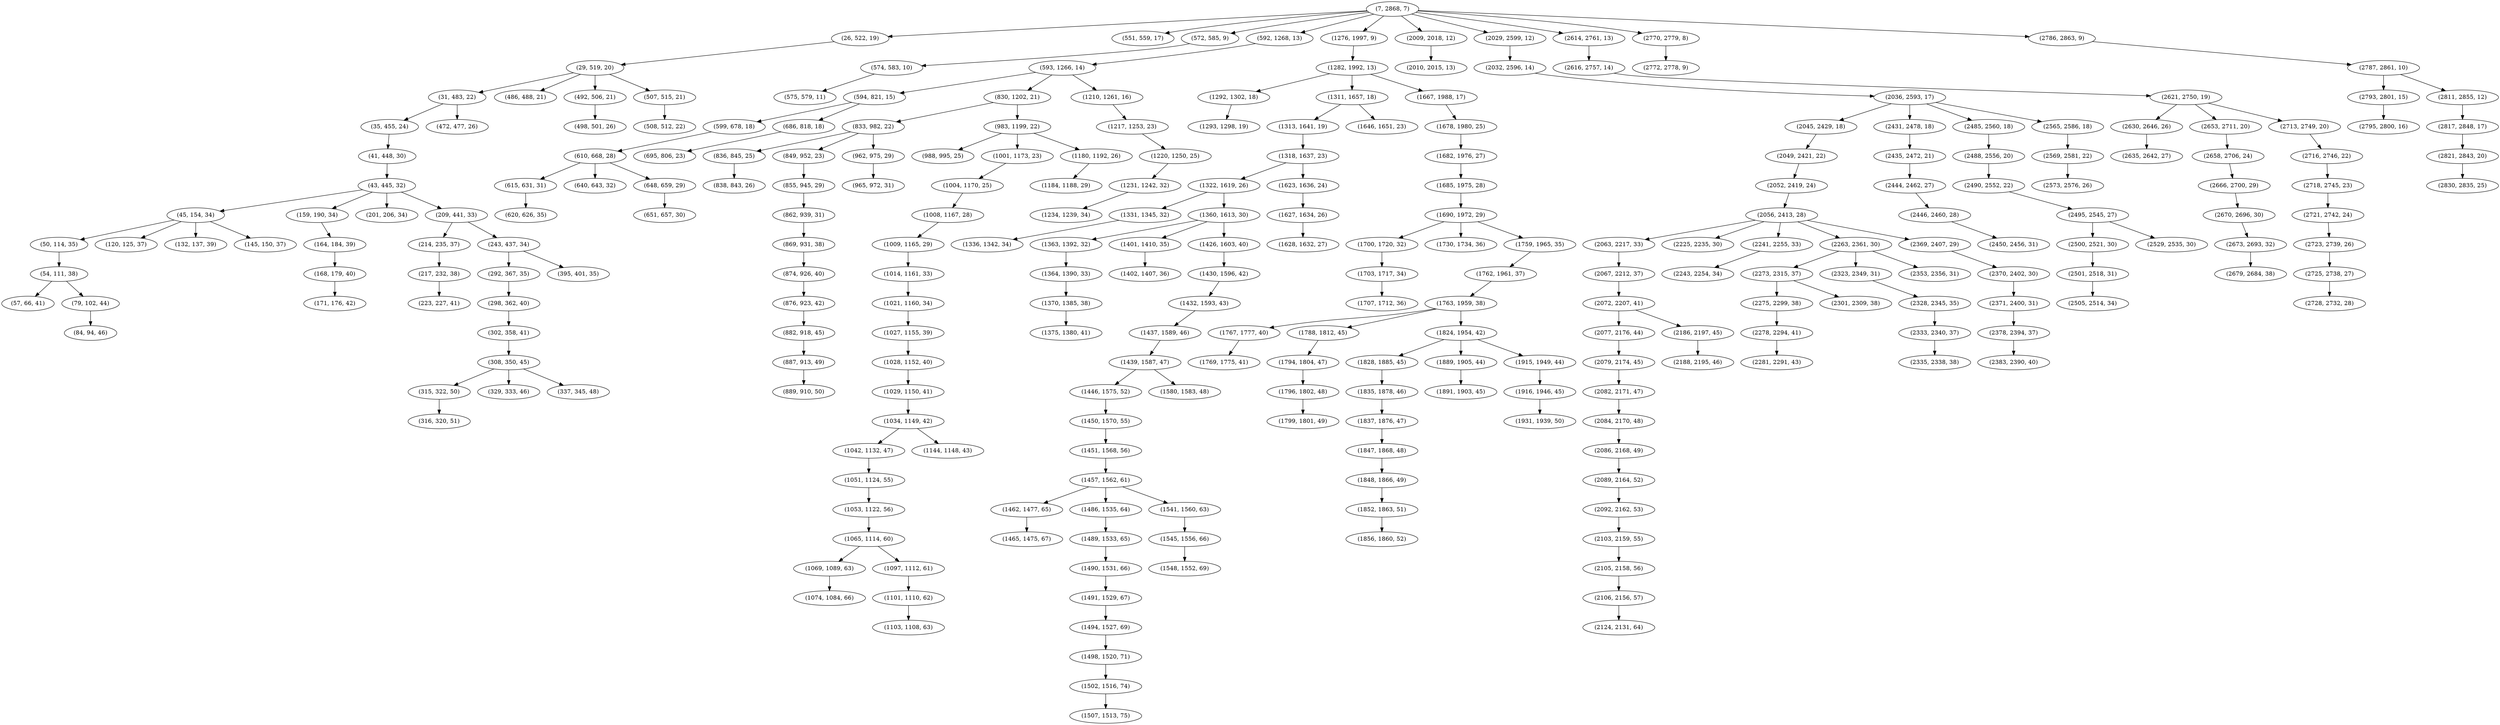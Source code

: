 digraph tree {
    "(7, 2868, 7)";
    "(26, 522, 19)";
    "(29, 519, 20)";
    "(31, 483, 22)";
    "(35, 455, 24)";
    "(41, 448, 30)";
    "(43, 445, 32)";
    "(45, 154, 34)";
    "(50, 114, 35)";
    "(54, 111, 38)";
    "(57, 66, 41)";
    "(79, 102, 44)";
    "(84, 94, 46)";
    "(120, 125, 37)";
    "(132, 137, 39)";
    "(145, 150, 37)";
    "(159, 190, 34)";
    "(164, 184, 39)";
    "(168, 179, 40)";
    "(171, 176, 42)";
    "(201, 206, 34)";
    "(209, 441, 33)";
    "(214, 235, 37)";
    "(217, 232, 38)";
    "(223, 227, 41)";
    "(243, 437, 34)";
    "(292, 367, 35)";
    "(298, 362, 40)";
    "(302, 358, 41)";
    "(308, 350, 45)";
    "(315, 322, 50)";
    "(316, 320, 51)";
    "(329, 333, 46)";
    "(337, 345, 48)";
    "(395, 401, 35)";
    "(472, 477, 26)";
    "(486, 488, 21)";
    "(492, 506, 21)";
    "(498, 501, 26)";
    "(507, 515, 21)";
    "(508, 512, 22)";
    "(551, 559, 17)";
    "(572, 585, 9)";
    "(574, 583, 10)";
    "(575, 579, 11)";
    "(592, 1268, 13)";
    "(593, 1266, 14)";
    "(594, 821, 15)";
    "(599, 678, 18)";
    "(610, 668, 28)";
    "(615, 631, 31)";
    "(620, 626, 35)";
    "(640, 643, 32)";
    "(648, 659, 29)";
    "(651, 657, 30)";
    "(686, 818, 18)";
    "(695, 806, 23)";
    "(830, 1202, 21)";
    "(833, 982, 22)";
    "(836, 845, 25)";
    "(838, 843, 26)";
    "(849, 952, 23)";
    "(855, 945, 29)";
    "(862, 939, 31)";
    "(869, 931, 38)";
    "(874, 926, 40)";
    "(876, 923, 42)";
    "(882, 918, 45)";
    "(887, 913, 49)";
    "(889, 910, 50)";
    "(962, 975, 29)";
    "(965, 972, 31)";
    "(983, 1199, 22)";
    "(988, 995, 25)";
    "(1001, 1173, 23)";
    "(1004, 1170, 25)";
    "(1008, 1167, 28)";
    "(1009, 1165, 29)";
    "(1014, 1161, 33)";
    "(1021, 1160, 34)";
    "(1027, 1155, 39)";
    "(1028, 1152, 40)";
    "(1029, 1150, 41)";
    "(1034, 1149, 42)";
    "(1042, 1132, 47)";
    "(1051, 1124, 55)";
    "(1053, 1122, 56)";
    "(1065, 1114, 60)";
    "(1069, 1089, 63)";
    "(1074, 1084, 66)";
    "(1097, 1112, 61)";
    "(1101, 1110, 62)";
    "(1103, 1108, 63)";
    "(1144, 1148, 43)";
    "(1180, 1192, 26)";
    "(1184, 1188, 29)";
    "(1210, 1261, 16)";
    "(1217, 1253, 23)";
    "(1220, 1250, 25)";
    "(1231, 1242, 32)";
    "(1234, 1239, 34)";
    "(1276, 1997, 9)";
    "(1282, 1992, 13)";
    "(1292, 1302, 18)";
    "(1293, 1298, 19)";
    "(1311, 1657, 18)";
    "(1313, 1641, 19)";
    "(1318, 1637, 23)";
    "(1322, 1619, 26)";
    "(1331, 1345, 32)";
    "(1336, 1342, 34)";
    "(1360, 1613, 30)";
    "(1363, 1392, 32)";
    "(1364, 1390, 33)";
    "(1370, 1385, 38)";
    "(1375, 1380, 41)";
    "(1401, 1410, 35)";
    "(1402, 1407, 36)";
    "(1426, 1603, 40)";
    "(1430, 1596, 42)";
    "(1432, 1593, 43)";
    "(1437, 1589, 46)";
    "(1439, 1587, 47)";
    "(1446, 1575, 52)";
    "(1450, 1570, 55)";
    "(1451, 1568, 56)";
    "(1457, 1562, 61)";
    "(1462, 1477, 65)";
    "(1465, 1475, 67)";
    "(1486, 1535, 64)";
    "(1489, 1533, 65)";
    "(1490, 1531, 66)";
    "(1491, 1529, 67)";
    "(1494, 1527, 69)";
    "(1498, 1520, 71)";
    "(1502, 1516, 74)";
    "(1507, 1513, 75)";
    "(1541, 1560, 63)";
    "(1545, 1556, 66)";
    "(1548, 1552, 69)";
    "(1580, 1583, 48)";
    "(1623, 1636, 24)";
    "(1627, 1634, 26)";
    "(1628, 1632, 27)";
    "(1646, 1651, 23)";
    "(1667, 1988, 17)";
    "(1678, 1980, 25)";
    "(1682, 1976, 27)";
    "(1685, 1975, 28)";
    "(1690, 1972, 29)";
    "(1700, 1720, 32)";
    "(1703, 1717, 34)";
    "(1707, 1712, 36)";
    "(1730, 1734, 36)";
    "(1759, 1965, 35)";
    "(1762, 1961, 37)";
    "(1763, 1959, 38)";
    "(1767, 1777, 40)";
    "(1769, 1775, 41)";
    "(1788, 1812, 45)";
    "(1794, 1804, 47)";
    "(1796, 1802, 48)";
    "(1799, 1801, 49)";
    "(1824, 1954, 42)";
    "(1828, 1885, 45)";
    "(1835, 1878, 46)";
    "(1837, 1876, 47)";
    "(1847, 1868, 48)";
    "(1848, 1866, 49)";
    "(1852, 1863, 51)";
    "(1856, 1860, 52)";
    "(1889, 1905, 44)";
    "(1891, 1903, 45)";
    "(1915, 1949, 44)";
    "(1916, 1946, 45)";
    "(1931, 1939, 50)";
    "(2009, 2018, 12)";
    "(2010, 2015, 13)";
    "(2029, 2599, 12)";
    "(2032, 2596, 14)";
    "(2036, 2593, 17)";
    "(2045, 2429, 18)";
    "(2049, 2421, 22)";
    "(2052, 2419, 24)";
    "(2056, 2413, 28)";
    "(2063, 2217, 33)";
    "(2067, 2212, 37)";
    "(2072, 2207, 41)";
    "(2077, 2176, 44)";
    "(2079, 2174, 45)";
    "(2082, 2171, 47)";
    "(2084, 2170, 48)";
    "(2086, 2168, 49)";
    "(2089, 2164, 52)";
    "(2092, 2162, 53)";
    "(2103, 2159, 55)";
    "(2105, 2158, 56)";
    "(2106, 2156, 57)";
    "(2124, 2131, 64)";
    "(2186, 2197, 45)";
    "(2188, 2195, 46)";
    "(2225, 2235, 30)";
    "(2241, 2255, 33)";
    "(2243, 2254, 34)";
    "(2263, 2361, 30)";
    "(2273, 2315, 37)";
    "(2275, 2299, 38)";
    "(2278, 2294, 41)";
    "(2281, 2291, 43)";
    "(2301, 2309, 38)";
    "(2323, 2349, 31)";
    "(2328, 2345, 35)";
    "(2333, 2340, 37)";
    "(2335, 2338, 38)";
    "(2353, 2356, 31)";
    "(2369, 2407, 29)";
    "(2370, 2402, 30)";
    "(2371, 2400, 31)";
    "(2378, 2394, 37)";
    "(2383, 2390, 40)";
    "(2431, 2478, 18)";
    "(2435, 2472, 21)";
    "(2444, 2462, 27)";
    "(2446, 2460, 28)";
    "(2450, 2456, 31)";
    "(2485, 2560, 18)";
    "(2488, 2556, 20)";
    "(2490, 2552, 22)";
    "(2495, 2545, 27)";
    "(2500, 2521, 30)";
    "(2501, 2518, 31)";
    "(2505, 2514, 34)";
    "(2529, 2535, 30)";
    "(2565, 2586, 18)";
    "(2569, 2581, 22)";
    "(2573, 2576, 26)";
    "(2614, 2761, 13)";
    "(2616, 2757, 14)";
    "(2621, 2750, 19)";
    "(2630, 2646, 26)";
    "(2635, 2642, 27)";
    "(2653, 2711, 20)";
    "(2658, 2706, 24)";
    "(2666, 2700, 29)";
    "(2670, 2696, 30)";
    "(2673, 2693, 32)";
    "(2679, 2684, 38)";
    "(2713, 2749, 20)";
    "(2716, 2746, 22)";
    "(2718, 2745, 23)";
    "(2721, 2742, 24)";
    "(2723, 2739, 26)";
    "(2725, 2738, 27)";
    "(2728, 2732, 28)";
    "(2770, 2779, 8)";
    "(2772, 2778, 9)";
    "(2786, 2863, 9)";
    "(2787, 2861, 10)";
    "(2793, 2801, 15)";
    "(2795, 2800, 16)";
    "(2811, 2855, 12)";
    "(2817, 2848, 17)";
    "(2821, 2843, 20)";
    "(2830, 2835, 25)";
    "(7, 2868, 7)" -> "(26, 522, 19)";
    "(7, 2868, 7)" -> "(551, 559, 17)";
    "(7, 2868, 7)" -> "(572, 585, 9)";
    "(7, 2868, 7)" -> "(592, 1268, 13)";
    "(7, 2868, 7)" -> "(1276, 1997, 9)";
    "(7, 2868, 7)" -> "(2009, 2018, 12)";
    "(7, 2868, 7)" -> "(2029, 2599, 12)";
    "(7, 2868, 7)" -> "(2614, 2761, 13)";
    "(7, 2868, 7)" -> "(2770, 2779, 8)";
    "(7, 2868, 7)" -> "(2786, 2863, 9)";
    "(26, 522, 19)" -> "(29, 519, 20)";
    "(29, 519, 20)" -> "(31, 483, 22)";
    "(29, 519, 20)" -> "(486, 488, 21)";
    "(29, 519, 20)" -> "(492, 506, 21)";
    "(29, 519, 20)" -> "(507, 515, 21)";
    "(31, 483, 22)" -> "(35, 455, 24)";
    "(31, 483, 22)" -> "(472, 477, 26)";
    "(35, 455, 24)" -> "(41, 448, 30)";
    "(41, 448, 30)" -> "(43, 445, 32)";
    "(43, 445, 32)" -> "(45, 154, 34)";
    "(43, 445, 32)" -> "(159, 190, 34)";
    "(43, 445, 32)" -> "(201, 206, 34)";
    "(43, 445, 32)" -> "(209, 441, 33)";
    "(45, 154, 34)" -> "(50, 114, 35)";
    "(45, 154, 34)" -> "(120, 125, 37)";
    "(45, 154, 34)" -> "(132, 137, 39)";
    "(45, 154, 34)" -> "(145, 150, 37)";
    "(50, 114, 35)" -> "(54, 111, 38)";
    "(54, 111, 38)" -> "(57, 66, 41)";
    "(54, 111, 38)" -> "(79, 102, 44)";
    "(79, 102, 44)" -> "(84, 94, 46)";
    "(159, 190, 34)" -> "(164, 184, 39)";
    "(164, 184, 39)" -> "(168, 179, 40)";
    "(168, 179, 40)" -> "(171, 176, 42)";
    "(209, 441, 33)" -> "(214, 235, 37)";
    "(209, 441, 33)" -> "(243, 437, 34)";
    "(214, 235, 37)" -> "(217, 232, 38)";
    "(217, 232, 38)" -> "(223, 227, 41)";
    "(243, 437, 34)" -> "(292, 367, 35)";
    "(243, 437, 34)" -> "(395, 401, 35)";
    "(292, 367, 35)" -> "(298, 362, 40)";
    "(298, 362, 40)" -> "(302, 358, 41)";
    "(302, 358, 41)" -> "(308, 350, 45)";
    "(308, 350, 45)" -> "(315, 322, 50)";
    "(308, 350, 45)" -> "(329, 333, 46)";
    "(308, 350, 45)" -> "(337, 345, 48)";
    "(315, 322, 50)" -> "(316, 320, 51)";
    "(492, 506, 21)" -> "(498, 501, 26)";
    "(507, 515, 21)" -> "(508, 512, 22)";
    "(572, 585, 9)" -> "(574, 583, 10)";
    "(574, 583, 10)" -> "(575, 579, 11)";
    "(592, 1268, 13)" -> "(593, 1266, 14)";
    "(593, 1266, 14)" -> "(594, 821, 15)";
    "(593, 1266, 14)" -> "(830, 1202, 21)";
    "(593, 1266, 14)" -> "(1210, 1261, 16)";
    "(594, 821, 15)" -> "(599, 678, 18)";
    "(594, 821, 15)" -> "(686, 818, 18)";
    "(599, 678, 18)" -> "(610, 668, 28)";
    "(610, 668, 28)" -> "(615, 631, 31)";
    "(610, 668, 28)" -> "(640, 643, 32)";
    "(610, 668, 28)" -> "(648, 659, 29)";
    "(615, 631, 31)" -> "(620, 626, 35)";
    "(648, 659, 29)" -> "(651, 657, 30)";
    "(686, 818, 18)" -> "(695, 806, 23)";
    "(830, 1202, 21)" -> "(833, 982, 22)";
    "(830, 1202, 21)" -> "(983, 1199, 22)";
    "(833, 982, 22)" -> "(836, 845, 25)";
    "(833, 982, 22)" -> "(849, 952, 23)";
    "(833, 982, 22)" -> "(962, 975, 29)";
    "(836, 845, 25)" -> "(838, 843, 26)";
    "(849, 952, 23)" -> "(855, 945, 29)";
    "(855, 945, 29)" -> "(862, 939, 31)";
    "(862, 939, 31)" -> "(869, 931, 38)";
    "(869, 931, 38)" -> "(874, 926, 40)";
    "(874, 926, 40)" -> "(876, 923, 42)";
    "(876, 923, 42)" -> "(882, 918, 45)";
    "(882, 918, 45)" -> "(887, 913, 49)";
    "(887, 913, 49)" -> "(889, 910, 50)";
    "(962, 975, 29)" -> "(965, 972, 31)";
    "(983, 1199, 22)" -> "(988, 995, 25)";
    "(983, 1199, 22)" -> "(1001, 1173, 23)";
    "(983, 1199, 22)" -> "(1180, 1192, 26)";
    "(1001, 1173, 23)" -> "(1004, 1170, 25)";
    "(1004, 1170, 25)" -> "(1008, 1167, 28)";
    "(1008, 1167, 28)" -> "(1009, 1165, 29)";
    "(1009, 1165, 29)" -> "(1014, 1161, 33)";
    "(1014, 1161, 33)" -> "(1021, 1160, 34)";
    "(1021, 1160, 34)" -> "(1027, 1155, 39)";
    "(1027, 1155, 39)" -> "(1028, 1152, 40)";
    "(1028, 1152, 40)" -> "(1029, 1150, 41)";
    "(1029, 1150, 41)" -> "(1034, 1149, 42)";
    "(1034, 1149, 42)" -> "(1042, 1132, 47)";
    "(1034, 1149, 42)" -> "(1144, 1148, 43)";
    "(1042, 1132, 47)" -> "(1051, 1124, 55)";
    "(1051, 1124, 55)" -> "(1053, 1122, 56)";
    "(1053, 1122, 56)" -> "(1065, 1114, 60)";
    "(1065, 1114, 60)" -> "(1069, 1089, 63)";
    "(1065, 1114, 60)" -> "(1097, 1112, 61)";
    "(1069, 1089, 63)" -> "(1074, 1084, 66)";
    "(1097, 1112, 61)" -> "(1101, 1110, 62)";
    "(1101, 1110, 62)" -> "(1103, 1108, 63)";
    "(1180, 1192, 26)" -> "(1184, 1188, 29)";
    "(1210, 1261, 16)" -> "(1217, 1253, 23)";
    "(1217, 1253, 23)" -> "(1220, 1250, 25)";
    "(1220, 1250, 25)" -> "(1231, 1242, 32)";
    "(1231, 1242, 32)" -> "(1234, 1239, 34)";
    "(1276, 1997, 9)" -> "(1282, 1992, 13)";
    "(1282, 1992, 13)" -> "(1292, 1302, 18)";
    "(1282, 1992, 13)" -> "(1311, 1657, 18)";
    "(1282, 1992, 13)" -> "(1667, 1988, 17)";
    "(1292, 1302, 18)" -> "(1293, 1298, 19)";
    "(1311, 1657, 18)" -> "(1313, 1641, 19)";
    "(1311, 1657, 18)" -> "(1646, 1651, 23)";
    "(1313, 1641, 19)" -> "(1318, 1637, 23)";
    "(1318, 1637, 23)" -> "(1322, 1619, 26)";
    "(1318, 1637, 23)" -> "(1623, 1636, 24)";
    "(1322, 1619, 26)" -> "(1331, 1345, 32)";
    "(1322, 1619, 26)" -> "(1360, 1613, 30)";
    "(1331, 1345, 32)" -> "(1336, 1342, 34)";
    "(1360, 1613, 30)" -> "(1363, 1392, 32)";
    "(1360, 1613, 30)" -> "(1401, 1410, 35)";
    "(1360, 1613, 30)" -> "(1426, 1603, 40)";
    "(1363, 1392, 32)" -> "(1364, 1390, 33)";
    "(1364, 1390, 33)" -> "(1370, 1385, 38)";
    "(1370, 1385, 38)" -> "(1375, 1380, 41)";
    "(1401, 1410, 35)" -> "(1402, 1407, 36)";
    "(1426, 1603, 40)" -> "(1430, 1596, 42)";
    "(1430, 1596, 42)" -> "(1432, 1593, 43)";
    "(1432, 1593, 43)" -> "(1437, 1589, 46)";
    "(1437, 1589, 46)" -> "(1439, 1587, 47)";
    "(1439, 1587, 47)" -> "(1446, 1575, 52)";
    "(1439, 1587, 47)" -> "(1580, 1583, 48)";
    "(1446, 1575, 52)" -> "(1450, 1570, 55)";
    "(1450, 1570, 55)" -> "(1451, 1568, 56)";
    "(1451, 1568, 56)" -> "(1457, 1562, 61)";
    "(1457, 1562, 61)" -> "(1462, 1477, 65)";
    "(1457, 1562, 61)" -> "(1486, 1535, 64)";
    "(1457, 1562, 61)" -> "(1541, 1560, 63)";
    "(1462, 1477, 65)" -> "(1465, 1475, 67)";
    "(1486, 1535, 64)" -> "(1489, 1533, 65)";
    "(1489, 1533, 65)" -> "(1490, 1531, 66)";
    "(1490, 1531, 66)" -> "(1491, 1529, 67)";
    "(1491, 1529, 67)" -> "(1494, 1527, 69)";
    "(1494, 1527, 69)" -> "(1498, 1520, 71)";
    "(1498, 1520, 71)" -> "(1502, 1516, 74)";
    "(1502, 1516, 74)" -> "(1507, 1513, 75)";
    "(1541, 1560, 63)" -> "(1545, 1556, 66)";
    "(1545, 1556, 66)" -> "(1548, 1552, 69)";
    "(1623, 1636, 24)" -> "(1627, 1634, 26)";
    "(1627, 1634, 26)" -> "(1628, 1632, 27)";
    "(1667, 1988, 17)" -> "(1678, 1980, 25)";
    "(1678, 1980, 25)" -> "(1682, 1976, 27)";
    "(1682, 1976, 27)" -> "(1685, 1975, 28)";
    "(1685, 1975, 28)" -> "(1690, 1972, 29)";
    "(1690, 1972, 29)" -> "(1700, 1720, 32)";
    "(1690, 1972, 29)" -> "(1730, 1734, 36)";
    "(1690, 1972, 29)" -> "(1759, 1965, 35)";
    "(1700, 1720, 32)" -> "(1703, 1717, 34)";
    "(1703, 1717, 34)" -> "(1707, 1712, 36)";
    "(1759, 1965, 35)" -> "(1762, 1961, 37)";
    "(1762, 1961, 37)" -> "(1763, 1959, 38)";
    "(1763, 1959, 38)" -> "(1767, 1777, 40)";
    "(1763, 1959, 38)" -> "(1788, 1812, 45)";
    "(1763, 1959, 38)" -> "(1824, 1954, 42)";
    "(1767, 1777, 40)" -> "(1769, 1775, 41)";
    "(1788, 1812, 45)" -> "(1794, 1804, 47)";
    "(1794, 1804, 47)" -> "(1796, 1802, 48)";
    "(1796, 1802, 48)" -> "(1799, 1801, 49)";
    "(1824, 1954, 42)" -> "(1828, 1885, 45)";
    "(1824, 1954, 42)" -> "(1889, 1905, 44)";
    "(1824, 1954, 42)" -> "(1915, 1949, 44)";
    "(1828, 1885, 45)" -> "(1835, 1878, 46)";
    "(1835, 1878, 46)" -> "(1837, 1876, 47)";
    "(1837, 1876, 47)" -> "(1847, 1868, 48)";
    "(1847, 1868, 48)" -> "(1848, 1866, 49)";
    "(1848, 1866, 49)" -> "(1852, 1863, 51)";
    "(1852, 1863, 51)" -> "(1856, 1860, 52)";
    "(1889, 1905, 44)" -> "(1891, 1903, 45)";
    "(1915, 1949, 44)" -> "(1916, 1946, 45)";
    "(1916, 1946, 45)" -> "(1931, 1939, 50)";
    "(2009, 2018, 12)" -> "(2010, 2015, 13)";
    "(2029, 2599, 12)" -> "(2032, 2596, 14)";
    "(2032, 2596, 14)" -> "(2036, 2593, 17)";
    "(2036, 2593, 17)" -> "(2045, 2429, 18)";
    "(2036, 2593, 17)" -> "(2431, 2478, 18)";
    "(2036, 2593, 17)" -> "(2485, 2560, 18)";
    "(2036, 2593, 17)" -> "(2565, 2586, 18)";
    "(2045, 2429, 18)" -> "(2049, 2421, 22)";
    "(2049, 2421, 22)" -> "(2052, 2419, 24)";
    "(2052, 2419, 24)" -> "(2056, 2413, 28)";
    "(2056, 2413, 28)" -> "(2063, 2217, 33)";
    "(2056, 2413, 28)" -> "(2225, 2235, 30)";
    "(2056, 2413, 28)" -> "(2241, 2255, 33)";
    "(2056, 2413, 28)" -> "(2263, 2361, 30)";
    "(2056, 2413, 28)" -> "(2369, 2407, 29)";
    "(2063, 2217, 33)" -> "(2067, 2212, 37)";
    "(2067, 2212, 37)" -> "(2072, 2207, 41)";
    "(2072, 2207, 41)" -> "(2077, 2176, 44)";
    "(2072, 2207, 41)" -> "(2186, 2197, 45)";
    "(2077, 2176, 44)" -> "(2079, 2174, 45)";
    "(2079, 2174, 45)" -> "(2082, 2171, 47)";
    "(2082, 2171, 47)" -> "(2084, 2170, 48)";
    "(2084, 2170, 48)" -> "(2086, 2168, 49)";
    "(2086, 2168, 49)" -> "(2089, 2164, 52)";
    "(2089, 2164, 52)" -> "(2092, 2162, 53)";
    "(2092, 2162, 53)" -> "(2103, 2159, 55)";
    "(2103, 2159, 55)" -> "(2105, 2158, 56)";
    "(2105, 2158, 56)" -> "(2106, 2156, 57)";
    "(2106, 2156, 57)" -> "(2124, 2131, 64)";
    "(2186, 2197, 45)" -> "(2188, 2195, 46)";
    "(2241, 2255, 33)" -> "(2243, 2254, 34)";
    "(2263, 2361, 30)" -> "(2273, 2315, 37)";
    "(2263, 2361, 30)" -> "(2323, 2349, 31)";
    "(2263, 2361, 30)" -> "(2353, 2356, 31)";
    "(2273, 2315, 37)" -> "(2275, 2299, 38)";
    "(2273, 2315, 37)" -> "(2301, 2309, 38)";
    "(2275, 2299, 38)" -> "(2278, 2294, 41)";
    "(2278, 2294, 41)" -> "(2281, 2291, 43)";
    "(2323, 2349, 31)" -> "(2328, 2345, 35)";
    "(2328, 2345, 35)" -> "(2333, 2340, 37)";
    "(2333, 2340, 37)" -> "(2335, 2338, 38)";
    "(2369, 2407, 29)" -> "(2370, 2402, 30)";
    "(2370, 2402, 30)" -> "(2371, 2400, 31)";
    "(2371, 2400, 31)" -> "(2378, 2394, 37)";
    "(2378, 2394, 37)" -> "(2383, 2390, 40)";
    "(2431, 2478, 18)" -> "(2435, 2472, 21)";
    "(2435, 2472, 21)" -> "(2444, 2462, 27)";
    "(2444, 2462, 27)" -> "(2446, 2460, 28)";
    "(2446, 2460, 28)" -> "(2450, 2456, 31)";
    "(2485, 2560, 18)" -> "(2488, 2556, 20)";
    "(2488, 2556, 20)" -> "(2490, 2552, 22)";
    "(2490, 2552, 22)" -> "(2495, 2545, 27)";
    "(2495, 2545, 27)" -> "(2500, 2521, 30)";
    "(2495, 2545, 27)" -> "(2529, 2535, 30)";
    "(2500, 2521, 30)" -> "(2501, 2518, 31)";
    "(2501, 2518, 31)" -> "(2505, 2514, 34)";
    "(2565, 2586, 18)" -> "(2569, 2581, 22)";
    "(2569, 2581, 22)" -> "(2573, 2576, 26)";
    "(2614, 2761, 13)" -> "(2616, 2757, 14)";
    "(2616, 2757, 14)" -> "(2621, 2750, 19)";
    "(2621, 2750, 19)" -> "(2630, 2646, 26)";
    "(2621, 2750, 19)" -> "(2653, 2711, 20)";
    "(2621, 2750, 19)" -> "(2713, 2749, 20)";
    "(2630, 2646, 26)" -> "(2635, 2642, 27)";
    "(2653, 2711, 20)" -> "(2658, 2706, 24)";
    "(2658, 2706, 24)" -> "(2666, 2700, 29)";
    "(2666, 2700, 29)" -> "(2670, 2696, 30)";
    "(2670, 2696, 30)" -> "(2673, 2693, 32)";
    "(2673, 2693, 32)" -> "(2679, 2684, 38)";
    "(2713, 2749, 20)" -> "(2716, 2746, 22)";
    "(2716, 2746, 22)" -> "(2718, 2745, 23)";
    "(2718, 2745, 23)" -> "(2721, 2742, 24)";
    "(2721, 2742, 24)" -> "(2723, 2739, 26)";
    "(2723, 2739, 26)" -> "(2725, 2738, 27)";
    "(2725, 2738, 27)" -> "(2728, 2732, 28)";
    "(2770, 2779, 8)" -> "(2772, 2778, 9)";
    "(2786, 2863, 9)" -> "(2787, 2861, 10)";
    "(2787, 2861, 10)" -> "(2793, 2801, 15)";
    "(2787, 2861, 10)" -> "(2811, 2855, 12)";
    "(2793, 2801, 15)" -> "(2795, 2800, 16)";
    "(2811, 2855, 12)" -> "(2817, 2848, 17)";
    "(2817, 2848, 17)" -> "(2821, 2843, 20)";
    "(2821, 2843, 20)" -> "(2830, 2835, 25)";
}
